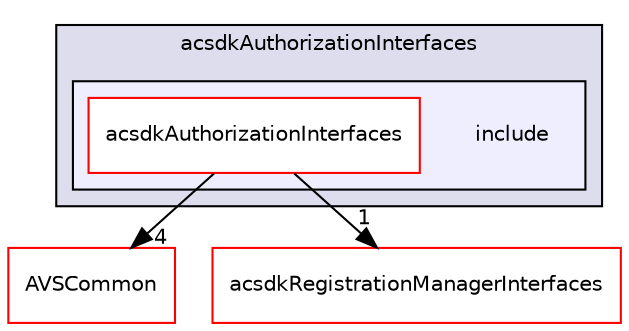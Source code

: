 digraph "/workplace/avs-device-sdk/core/Authorization/acsdkAuthorizationInterfaces/include" {
  compound=true
  node [ fontsize="10", fontname="Helvetica"];
  edge [ labelfontsize="10", labelfontname="Helvetica"];
  subgraph clusterdir_32ae0c4bcc468b279bfc4fd15a7e63dc {
    graph [ bgcolor="#ddddee", pencolor="black", label="acsdkAuthorizationInterfaces" fontname="Helvetica", fontsize="10", URL="dir_32ae0c4bcc468b279bfc4fd15a7e63dc.html"]
  subgraph clusterdir_73f9c219508e92a12acd7900d076a251 {
    graph [ bgcolor="#eeeeff", pencolor="black", label="" URL="dir_73f9c219508e92a12acd7900d076a251.html"];
    dir_73f9c219508e92a12acd7900d076a251 [shape=plaintext label="include"];
    dir_630b4973f8a21bc2c760bf66ed4f1731 [shape=box label="acsdkAuthorizationInterfaces" color="red" fillcolor="white" style="filled" URL="dir_630b4973f8a21bc2c760bf66ed4f1731.html"];
  }
  }
  dir_13e65effb2bde530b17b3d5eefcd0266 [shape=box label="AVSCommon" fillcolor="white" style="filled" color="red" URL="dir_13e65effb2bde530b17b3d5eefcd0266.html"];
  dir_ebd8ea06bd6775daf5a25f413a4a4aa2 [shape=box label="acsdkRegistrationManagerInterfaces" fillcolor="white" style="filled" color="red" URL="dir_ebd8ea06bd6775daf5a25f413a4a4aa2.html"];
  dir_630b4973f8a21bc2c760bf66ed4f1731->dir_13e65effb2bde530b17b3d5eefcd0266 [headlabel="4", labeldistance=1.5 headhref="dir_000507_000017.html"];
  dir_630b4973f8a21bc2c760bf66ed4f1731->dir_ebd8ea06bd6775daf5a25f413a4a4aa2 [headlabel="1", labeldistance=1.5 headhref="dir_000507_000484.html"];
}

